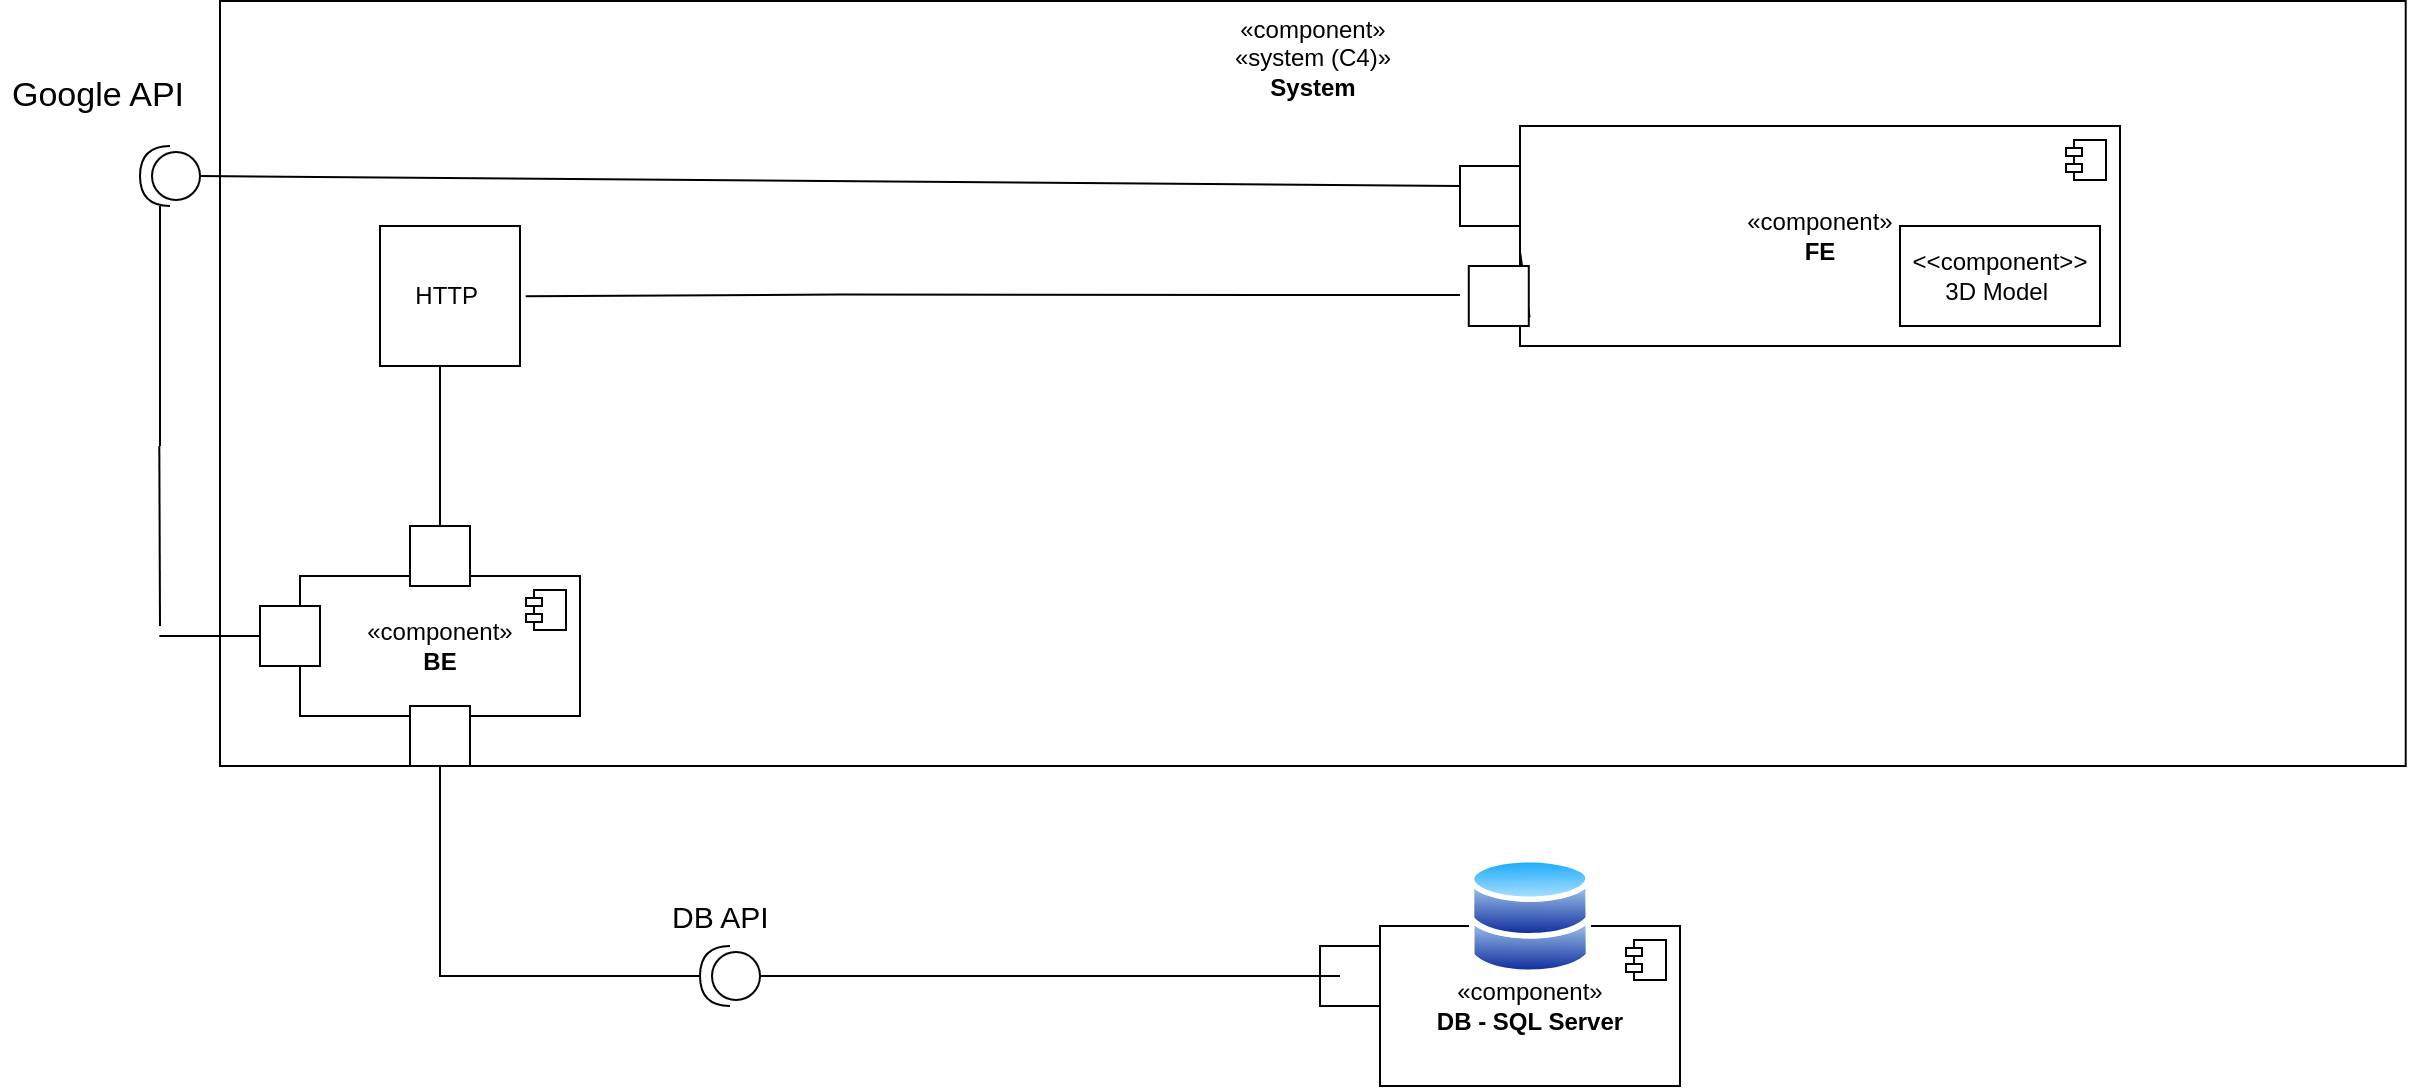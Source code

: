 <mxfile version="22.1.22" type="embed">
  <diagram name="Page-1" id="5f0bae14-7c28-e335-631c-24af17079c00">
    <mxGraphModel dx="1515" dy="869" grid="1" gridSize="10" guides="1" tooltips="1" connect="1" arrows="1" fold="1" page="1" pageScale="1" pageWidth="1100" pageHeight="850" background="none" math="0" shadow="0">
      <root>
        <mxCell id="0" />
        <mxCell id="1" parent="0" />
        <mxCell id="n8QAAM1QE8m8qRbaEajq-6" value="«component»&lt;div&gt;«system (C4)»&lt;/div&gt;&lt;div&gt;&lt;b&gt;System&lt;/b&gt;&lt;/div&gt;" style="html=1;dropTarget=0;whiteSpace=wrap;aspect=fixed;container=1;align=center;horizontal=1;verticalAlign=top;" parent="1" vertex="1">
          <mxGeometry x="170" y="67.5" width="1092.86" height="382.5" as="geometry" />
        </mxCell>
        <mxCell id="n8QAAM1QE8m8qRbaEajq-10" value="" style="endArrow=none;html=1;rounded=0;" parent="1" edge="1">
          <mxGeometry width="50" height="50" relative="1" as="geometry">
            <mxPoint x="140" y="290" as="sourcePoint" />
            <mxPoint x="140" y="170" as="targetPoint" />
          </mxGeometry>
        </mxCell>
        <mxCell id="n8QAAM1QE8m8qRbaEajq-11" value="&lt;font style=&quot;font-size: 17px;&quot;&gt;Google API&lt;/font&gt;" style="text;strokeColor=none;fillColor=none;align=left;verticalAlign=middle;spacingLeft=4;spacingRight=4;overflow=hidden;points=[[0,0.5],[1,0.5]];portConstraint=eastwest;rotatable=0;whiteSpace=wrap;html=1;" parent="1" vertex="1">
          <mxGeometry x="60" y="100" width="110" height="30" as="geometry" />
        </mxCell>
        <mxCell id="n8QAAM1QE8m8qRbaEajq-12" value="«component»&lt;div&gt;&lt;b&gt;BE&lt;/b&gt;&lt;/div&gt;" style="html=1;dropTarget=0;whiteSpace=wrap;" parent="1" vertex="1">
          <mxGeometry x="210" y="355" width="140" height="70" as="geometry" />
        </mxCell>
        <mxCell id="n8QAAM1QE8m8qRbaEajq-13" value="" style="shape=module;jettyWidth=8;jettyHeight=4;" parent="n8QAAM1QE8m8qRbaEajq-12" vertex="1">
          <mxGeometry x="1" width="20" height="20" relative="1" as="geometry">
            <mxPoint x="-27" y="7" as="offset" />
          </mxGeometry>
        </mxCell>
        <mxCell id="n8QAAM1QE8m8qRbaEajq-14" value="" style="whiteSpace=wrap;html=1;aspect=fixed;" parent="1" vertex="1">
          <mxGeometry x="190" y="370" width="30" height="30" as="geometry" />
        </mxCell>
        <mxCell id="n8QAAM1QE8m8qRbaEajq-16" value="" style="endArrow=none;html=1;rounded=0;" parent="1" edge="1">
          <mxGeometry width="50" height="50" relative="1" as="geometry">
            <mxPoint x="140" y="380" as="sourcePoint" />
            <mxPoint x="139.66" y="290" as="targetPoint" />
          </mxGeometry>
        </mxCell>
        <mxCell id="n8QAAM1QE8m8qRbaEajq-17" value="" style="endArrow=none;html=1;rounded=0;" parent="1" edge="1">
          <mxGeometry width="50" height="50" relative="1" as="geometry">
            <mxPoint x="190" y="385" as="sourcePoint" />
            <mxPoint x="139.66" y="385" as="targetPoint" />
          </mxGeometry>
        </mxCell>
        <mxCell id="2J6mhQwY4nmyH72Ya9vR-2" value="" style="whiteSpace=wrap;html=1;aspect=fixed;" parent="1" vertex="1">
          <mxGeometry x="265" y="420" width="30" height="30" as="geometry" />
        </mxCell>
        <mxCell id="2J6mhQwY4nmyH72Ya9vR-6" value="" style="shape=providedRequiredInterface;html=1;verticalLabelPosition=bottom;sketch=0;rotation=-180;" parent="1" vertex="1">
          <mxGeometry x="410" y="540" width="30" height="30" as="geometry" />
        </mxCell>
        <mxCell id="2J6mhQwY4nmyH72Ya9vR-7" value="&lt;font style=&quot;font-size: 15px;&quot;&gt;DB API&lt;/font&gt;" style="text;strokeColor=none;fillColor=none;align=left;verticalAlign=middle;spacingLeft=4;spacingRight=4;overflow=hidden;points=[[0,0.5],[1,0.5]];portConstraint=eastwest;rotatable=0;whiteSpace=wrap;html=1;" parent="1" vertex="1">
          <mxGeometry x="390" y="510" width="70" height="30" as="geometry" />
        </mxCell>
        <mxCell id="2J6mhQwY4nmyH72Ya9vR-10" value="«component»&lt;div&gt;&lt;b&gt;DB - SQL Server&lt;/b&gt;&lt;/div&gt;" style="html=1;dropTarget=0;whiteSpace=wrap;" parent="1" vertex="1">
          <mxGeometry x="750" y="530" width="150" height="80" as="geometry" />
        </mxCell>
        <mxCell id="2J6mhQwY4nmyH72Ya9vR-11" value="" style="shape=module;jettyWidth=8;jettyHeight=4;" parent="2J6mhQwY4nmyH72Ya9vR-10" vertex="1">
          <mxGeometry x="1" width="20" height="20" relative="1" as="geometry">
            <mxPoint x="-27" y="7" as="offset" />
          </mxGeometry>
        </mxCell>
        <mxCell id="2J6mhQwY4nmyH72Ya9vR-9" value="" style="whiteSpace=wrap;html=1;aspect=fixed;" parent="1" vertex="1">
          <mxGeometry x="720" y="540" width="30" height="30" as="geometry" />
        </mxCell>
        <mxCell id="2" value="«component»&lt;div&gt;&lt;b&gt;FE&lt;/b&gt;&lt;/div&gt;" style="html=1;dropTarget=0;whiteSpace=wrap;" parent="1" vertex="1">
          <mxGeometry x="820" y="130" width="300" height="110" as="geometry" />
        </mxCell>
        <mxCell id="3" value="" style="shape=module;jettyWidth=8;jettyHeight=4;" parent="2" vertex="1">
          <mxGeometry x="1" width="20" height="20" relative="1" as="geometry">
            <mxPoint x="-27" y="7" as="offset" />
          </mxGeometry>
        </mxCell>
        <mxCell id="4" value="" style="image;aspect=fixed;perimeter=ellipsePerimeter;html=1;align=center;shadow=0;dashed=0;spacingTop=3;image=img/lib/active_directory/databases.svg;" parent="1" vertex="1">
          <mxGeometry x="794.39" y="495" width="61.22" height="60" as="geometry" />
        </mxCell>
        <mxCell id="16" style="rounded=1;orthogonalLoop=1;jettySize=auto;html=1;strokeColor=default;endArrow=none;endFill=0;curved=0;exitX=1.014;exitY=0.857;exitDx=0;exitDy=0;exitPerimeter=0;entryX=0;entryY=0.573;entryDx=0;entryDy=0;entryPerimeter=0;" edge="1" parent="1" source="39" target="2">
          <mxGeometry relative="1" as="geometry">
            <mxPoint x="480" y="193" as="targetPoint" />
            <mxPoint x="820.7" y="202.85" as="sourcePoint" />
            <Array as="points" />
          </mxGeometry>
        </mxCell>
        <mxCell id="9" value="" style="whiteSpace=wrap;html=1;aspect=fixed;" parent="1" vertex="1">
          <mxGeometry x="265" y="330" width="30" height="30" as="geometry" />
        </mxCell>
        <mxCell id="14" value="&amp;lt;&amp;lt;component&amp;gt;&amp;gt;&lt;br&gt;3D Model&amp;nbsp;" style="rounded=0;whiteSpace=wrap;html=1;" vertex="1" parent="1">
          <mxGeometry x="1010" y="180" width="100" height="50" as="geometry" />
        </mxCell>
        <mxCell id="18" value="" style="edgeStyle=orthogonalEdgeStyle;rounded=0;orthogonalLoop=1;jettySize=auto;html=1;strokeColor=default;startArrow=none;startFill=0;endArrow=none;endFill=0;" edge="1" parent="1" source="9" target="17">
          <mxGeometry relative="1" as="geometry">
            <mxPoint x="530" y="185" as="targetPoint" />
            <mxPoint x="280" y="320" as="sourcePoint" />
            <Array as="points">
              <mxPoint x="280" y="280" />
              <mxPoint x="280" y="280" />
            </Array>
          </mxGeometry>
        </mxCell>
        <mxCell id="17" value="HTTP&amp;nbsp;" style="whiteSpace=wrap;html=1;aspect=fixed;" vertex="1" parent="1">
          <mxGeometry x="250" y="180" width="70" height="70" as="geometry" />
        </mxCell>
        <mxCell id="24" value="" style="endArrow=none;html=1;rounded=0;" edge="1" parent="1" target="2J6mhQwY4nmyH72Ya9vR-2">
          <mxGeometry width="50" height="50" relative="1" as="geometry">
            <mxPoint x="280" y="490" as="sourcePoint" />
            <mxPoint x="320" y="450" as="targetPoint" />
          </mxGeometry>
        </mxCell>
        <mxCell id="25" style="edgeStyle=orthogonalEdgeStyle;rounded=0;orthogonalLoop=1;jettySize=auto;html=1;endArrow=none;endFill=0;" edge="1" parent="1" source="2J6mhQwY4nmyH72Ya9vR-6" target="n8QAAM1QE8m8qRbaEajq-6">
          <mxGeometry relative="1" as="geometry">
            <Array as="points">
              <mxPoint x="280" y="555" />
            </Array>
          </mxGeometry>
        </mxCell>
        <mxCell id="28" value="" style="endArrow=none;html=1;rounded=0;entryX=0.667;entryY=1;entryDx=0;entryDy=0;entryPerimeter=0;exitX=0;exitY=0.5;exitDx=0;exitDy=0;exitPerimeter=0;" edge="1" parent="1" source="2J6mhQwY4nmyH72Ya9vR-6">
          <mxGeometry width="50" height="50" relative="1" as="geometry">
            <mxPoint x="450" y="555" as="sourcePoint" />
            <mxPoint x="730.0" y="555.0" as="targetPoint" />
          </mxGeometry>
        </mxCell>
        <mxCell id="36" value="" style="shape=providedRequiredInterface;html=1;verticalLabelPosition=bottom;sketch=0;rotation=-180;" vertex="1" parent="1">
          <mxGeometry x="130" y="140" width="30" height="30" as="geometry" />
        </mxCell>
        <mxCell id="39" value="" style="whiteSpace=wrap;html=1;aspect=fixed;" vertex="1" parent="1">
          <mxGeometry x="794.39" y="200" width="30" height="30" as="geometry" />
        </mxCell>
        <mxCell id="43" value="" style="endArrow=none;html=1;rounded=0;exitX=1.041;exitY=0.384;exitDx=0;exitDy=0;exitPerimeter=0;" edge="1" parent="1">
          <mxGeometry width="50" height="50" relative="1" as="geometry">
            <mxPoint x="322.87" y="215.17" as="sourcePoint" />
            <mxPoint x="790" y="214.54" as="targetPoint" />
            <Array as="points">
              <mxPoint x="480" y="214.29" />
            </Array>
          </mxGeometry>
        </mxCell>
        <mxCell id="44" value="" style="whiteSpace=wrap;html=1;aspect=fixed;" vertex="1" parent="1">
          <mxGeometry x="790" y="150" width="30" height="30" as="geometry" />
        </mxCell>
        <mxCell id="46" value="" style="endArrow=none;html=1;rounded=0;exitX=0;exitY=0.5;exitDx=0;exitDy=0;exitPerimeter=0;" edge="1" parent="1" source="36">
          <mxGeometry width="50" height="50" relative="1" as="geometry">
            <mxPoint x="740" y="210" as="sourcePoint" />
            <mxPoint x="790" y="160" as="targetPoint" />
          </mxGeometry>
        </mxCell>
      </root>
    </mxGraphModel>
  </diagram>
</mxfile>
